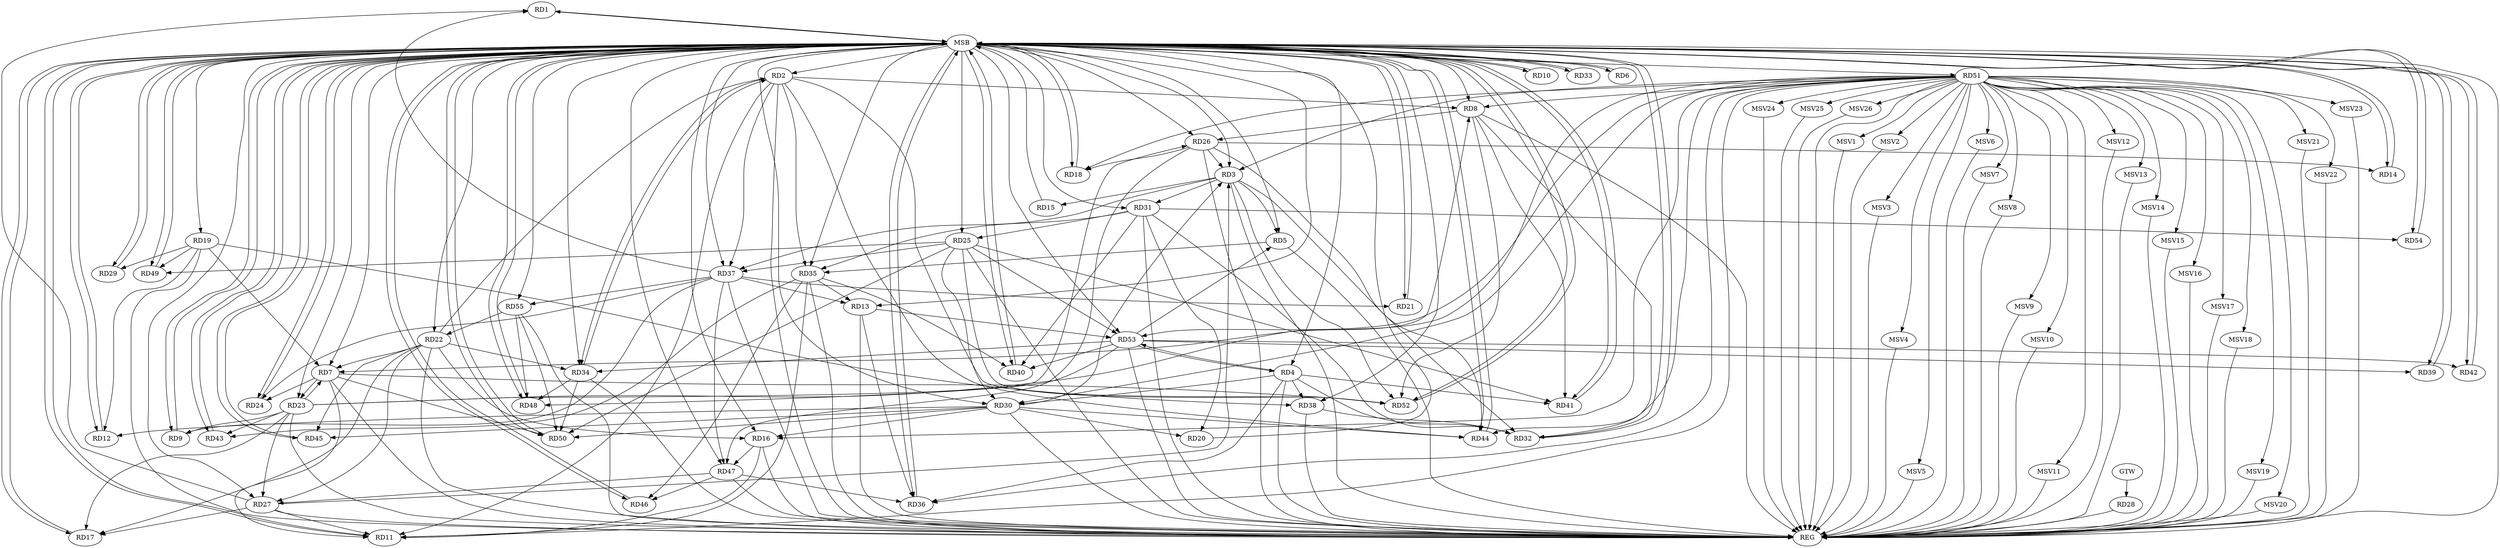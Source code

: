 strict digraph G {
  RD1 [ label="RD1" ];
  RD2 [ label="RD2" ];
  RD3 [ label="RD3" ];
  RD4 [ label="RD4" ];
  RD5 [ label="RD5" ];
  RD6 [ label="RD6" ];
  RD7 [ label="RD7" ];
  RD8 [ label="RD8" ];
  RD9 [ label="RD9" ];
  RD10 [ label="RD10" ];
  RD11 [ label="RD11" ];
  RD12 [ label="RD12" ];
  RD13 [ label="RD13" ];
  RD14 [ label="RD14" ];
  RD15 [ label="RD15" ];
  RD16 [ label="RD16" ];
  RD17 [ label="RD17" ];
  RD18 [ label="RD18" ];
  RD19 [ label="RD19" ];
  RD20 [ label="RD20" ];
  RD21 [ label="RD21" ];
  RD22 [ label="RD22" ];
  RD23 [ label="RD23" ];
  RD24 [ label="RD24" ];
  RD25 [ label="RD25" ];
  RD26 [ label="RD26" ];
  RD27 [ label="RD27" ];
  RD28 [ label="RD28" ];
  RD29 [ label="RD29" ];
  RD30 [ label="RD30" ];
  RD31 [ label="RD31" ];
  RD32 [ label="RD32" ];
  RD33 [ label="RD33" ];
  RD34 [ label="RD34" ];
  RD35 [ label="RD35" ];
  RD36 [ label="RD36" ];
  RD37 [ label="RD37" ];
  RD38 [ label="RD38" ];
  RD39 [ label="RD39" ];
  RD40 [ label="RD40" ];
  RD41 [ label="RD41" ];
  RD42 [ label="RD42" ];
  RD43 [ label="RD43" ];
  RD44 [ label="RD44" ];
  RD45 [ label="RD45" ];
  RD46 [ label="RD46" ];
  RD47 [ label="RD47" ];
  RD48 [ label="RD48" ];
  RD49 [ label="RD49" ];
  RD50 [ label="RD50" ];
  RD51 [ label="RD51" ];
  RD52 [ label="RD52" ];
  RD53 [ label="RD53" ];
  RD54 [ label="RD54" ];
  RD55 [ label="RD55" ];
  GTW [ label="GTW" ];
  REG [ label="REG" ];
  MSB [ label="MSB" ];
  MSV1 [ label="MSV1" ];
  MSV2 [ label="MSV2" ];
  MSV3 [ label="MSV3" ];
  MSV4 [ label="MSV4" ];
  MSV5 [ label="MSV5" ];
  MSV6 [ label="MSV6" ];
  MSV7 [ label="MSV7" ];
  MSV8 [ label="MSV8" ];
  MSV9 [ label="MSV9" ];
  MSV10 [ label="MSV10" ];
  MSV11 [ label="MSV11" ];
  MSV12 [ label="MSV12" ];
  MSV13 [ label="MSV13" ];
  MSV14 [ label="MSV14" ];
  MSV15 [ label="MSV15" ];
  MSV16 [ label="MSV16" ];
  MSV17 [ label="MSV17" ];
  MSV18 [ label="MSV18" ];
  MSV19 [ label="MSV19" ];
  MSV20 [ label="MSV20" ];
  MSV21 [ label="MSV21" ];
  MSV22 [ label="MSV22" ];
  MSV23 [ label="MSV23" ];
  MSV24 [ label="MSV24" ];
  MSV25 [ label="MSV25" ];
  MSV26 [ label="MSV26" ];
  RD27 -> RD1;
  RD37 -> RD1;
  RD2 -> RD8;
  RD2 -> RD11;
  RD22 -> RD2;
  RD2 -> RD34;
  RD34 -> RD2;
  RD2 -> RD35;
  RD2 -> RD37;
  RD2 -> RD44;
  RD2 -> RD52;
  RD3 -> RD5;
  RD3 -> RD15;
  RD26 -> RD3;
  RD27 -> RD3;
  RD30 -> RD3;
  RD3 -> RD31;
  RD3 -> RD32;
  RD3 -> RD37;
  RD51 -> RD3;
  RD3 -> RD52;
  RD4 -> RD30;
  RD4 -> RD32;
  RD4 -> RD36;
  RD4 -> RD38;
  RD4 -> RD41;
  RD4 -> RD53;
  RD53 -> RD4;
  RD5 -> RD35;
  RD53 -> RD5;
  RD7 -> RD11;
  RD19 -> RD7;
  RD22 -> RD7;
  RD7 -> RD23;
  RD23 -> RD7;
  RD7 -> RD24;
  RD7 -> RD50;
  RD51 -> RD7;
  RD7 -> RD52;
  RD23 -> RD8;
  RD8 -> RD26;
  RD8 -> RD32;
  RD8 -> RD41;
  RD51 -> RD8;
  RD8 -> RD52;
  RD23 -> RD9;
  RD37 -> RD9;
  RD16 -> RD11;
  RD27 -> RD11;
  RD35 -> RD11;
  RD51 -> RD11;
  RD19 -> RD12;
  RD30 -> RD12;
  RD35 -> RD13;
  RD13 -> RD36;
  RD37 -> RD13;
  RD13 -> RD53;
  RD26 -> RD14;
  RD22 -> RD16;
  RD30 -> RD16;
  RD16 -> RD47;
  RD51 -> RD16;
  RD22 -> RD17;
  RD23 -> RD17;
  RD27 -> RD17;
  RD26 -> RD18;
  RD51 -> RD18;
  RD19 -> RD29;
  RD19 -> RD38;
  RD19 -> RD49;
  RD30 -> RD20;
  RD31 -> RD20;
  RD37 -> RD21;
  RD22 -> RD27;
  RD22 -> RD34;
  RD22 -> RD45;
  RD55 -> RD22;
  RD23 -> RD26;
  RD23 -> RD27;
  RD23 -> RD43;
  RD37 -> RD24;
  RD25 -> RD30;
  RD31 -> RD25;
  RD25 -> RD37;
  RD25 -> RD41;
  RD25 -> RD49;
  RD25 -> RD50;
  RD25 -> RD52;
  RD25 -> RD53;
  RD26 -> RD44;
  RD26 -> RD47;
  RD47 -> RD27;
  RD30 -> RD44;
  RD30 -> RD45;
  RD30 -> RD50;
  RD51 -> RD30;
  RD31 -> RD32;
  RD31 -> RD35;
  RD31 -> RD40;
  RD31 -> RD54;
  RD38 -> RD32;
  RD34 -> RD48;
  RD34 -> RD50;
  RD53 -> RD34;
  RD35 -> RD40;
  RD35 -> RD43;
  RD35 -> RD46;
  RD47 -> RD36;
  RD51 -> RD36;
  RD37 -> RD47;
  RD37 -> RD55;
  RD53 -> RD39;
  RD53 -> RD40;
  RD53 -> RD42;
  RD51 -> RD44;
  RD47 -> RD46;
  RD53 -> RD48;
  RD55 -> RD48;
  RD55 -> RD50;
  RD51 -> RD53;
  GTW -> RD28;
  RD2 -> REG;
  RD3 -> REG;
  RD4 -> REG;
  RD5 -> REG;
  RD7 -> REG;
  RD8 -> REG;
  RD13 -> REG;
  RD16 -> REG;
  RD19 -> REG;
  RD22 -> REG;
  RD23 -> REG;
  RD25 -> REG;
  RD26 -> REG;
  RD27 -> REG;
  RD28 -> REG;
  RD30 -> REG;
  RD31 -> REG;
  RD34 -> REG;
  RD35 -> REG;
  RD37 -> REG;
  RD38 -> REG;
  RD47 -> REG;
  RD51 -> REG;
  RD53 -> REG;
  RD55 -> REG;
  RD1 -> MSB;
  MSB -> RD9;
  MSB -> RD19;
  MSB -> RD46;
  MSB -> RD53;
  MSB -> REG;
  RD6 -> MSB;
  MSB -> RD3;
  MSB -> RD16;
  MSB -> RD40;
  MSB -> RD50;
  RD9 -> MSB;
  MSB -> RD1;
  MSB -> RD23;
  MSB -> RD27;
  MSB -> RD29;
  MSB -> RD37;
  MSB -> RD41;
  MSB -> RD43;
  MSB -> RD44;
  MSB -> RD54;
  RD10 -> MSB;
  MSB -> RD18;
  MSB -> RD33;
  MSB -> RD42;
  MSB -> RD51;
  RD11 -> MSB;
  MSB -> RD10;
  MSB -> RD22;
  MSB -> RD49;
  RD12 -> MSB;
  MSB -> RD26;
  MSB -> RD55;
  RD14 -> MSB;
  MSB -> RD5;
  MSB -> RD12;
  MSB -> RD17;
  MSB -> RD31;
  MSB -> RD48;
  RD15 -> MSB;
  MSB -> RD35;
  RD17 -> MSB;
  MSB -> RD25;
  RD18 -> MSB;
  MSB -> RD34;
  RD20 -> MSB;
  RD21 -> MSB;
  MSB -> RD8;
  RD24 -> MSB;
  MSB -> RD14;
  MSB -> RD38;
  MSB -> RD45;
  RD29 -> MSB;
  MSB -> RD13;
  MSB -> RD36;
  RD32 -> MSB;
  RD33 -> MSB;
  MSB -> RD21;
  MSB -> RD32;
  MSB -> RD39;
  RD36 -> MSB;
  MSB -> RD6;
  MSB -> RD24;
  RD39 -> MSB;
  RD40 -> MSB;
  RD41 -> MSB;
  MSB -> RD2;
  RD42 -> MSB;
  RD43 -> MSB;
  MSB -> RD4;
  MSB -> RD11;
  RD44 -> MSB;
  RD45 -> MSB;
  MSB -> RD7;
  MSB -> RD52;
  RD46 -> MSB;
  RD48 -> MSB;
  RD49 -> MSB;
  MSB -> RD47;
  RD50 -> MSB;
  RD52 -> MSB;
  RD54 -> MSB;
  MSB -> RD30;
  RD51 -> MSV1;
  RD51 -> MSV2;
  MSV1 -> REG;
  MSV2 -> REG;
  RD51 -> MSV3;
  RD51 -> MSV4;
  RD51 -> MSV5;
  RD51 -> MSV6;
  RD51 -> MSV7;
  MSV3 -> REG;
  MSV4 -> REG;
  MSV5 -> REG;
  MSV6 -> REG;
  MSV7 -> REG;
  RD51 -> MSV8;
  RD51 -> MSV9;
  RD51 -> MSV10;
  MSV8 -> REG;
  MSV9 -> REG;
  MSV10 -> REG;
  RD51 -> MSV11;
  RD51 -> MSV12;
  MSV11 -> REG;
  MSV12 -> REG;
  RD51 -> MSV13;
  RD51 -> MSV14;
  RD51 -> MSV15;
  MSV13 -> REG;
  MSV14 -> REG;
  MSV15 -> REG;
  RD51 -> MSV16;
  RD51 -> MSV17;
  MSV16 -> REG;
  MSV17 -> REG;
  RD51 -> MSV18;
  RD51 -> MSV19;
  MSV18 -> REG;
  MSV19 -> REG;
  RD51 -> MSV20;
  MSV20 -> REG;
  RD51 -> MSV21;
  RD51 -> MSV22;
  RD51 -> MSV23;
  MSV21 -> REG;
  MSV22 -> REG;
  MSV23 -> REG;
  RD51 -> MSV24;
  RD51 -> MSV25;
  RD51 -> MSV26;
  MSV24 -> REG;
  MSV25 -> REG;
  MSV26 -> REG;
}
